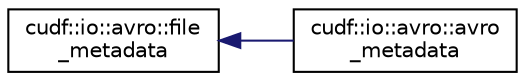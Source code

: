 digraph "Graphical Class Hierarchy"
{
 // LATEX_PDF_SIZE
  edge [fontname="Helvetica",fontsize="10",labelfontname="Helvetica",labelfontsize="10"];
  node [fontname="Helvetica",fontsize="10",shape=record];
  rankdir="LR";
  Node0 [label="cudf::io::avro::file\l_metadata",height=0.2,width=0.4,color="black", fillcolor="white", style="filled",URL="$structcudf_1_1io_1_1avro_1_1file__metadata.html",tooltip=" "];
  Node0 -> Node1 [dir="back",color="midnightblue",fontsize="10",style="solid",fontname="Helvetica"];
  Node1 [label="cudf::io::avro::avro\l_metadata",height=0.2,width=0.4,color="black", fillcolor="white", style="filled",URL="$classcudf_1_1io_1_1avro_1_1avro__metadata.html",tooltip="A helper wrapper for Avro file metadata. Provides some additional convenience methods for initializin..."];
}
